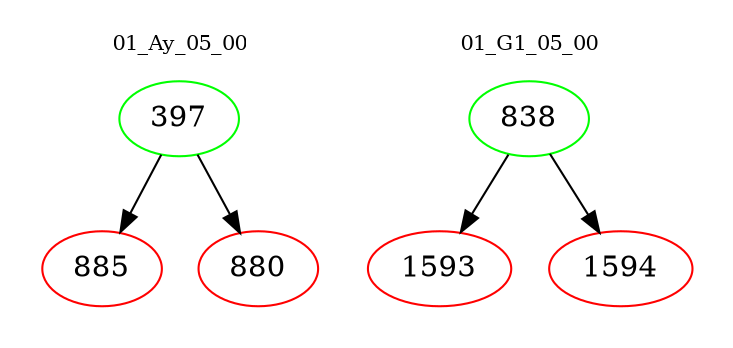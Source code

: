 digraph{
subgraph cluster_0 {
color = white
label = "01_Ay_05_00";
fontsize=10;
T0_397 [label="397", color="green"]
T0_397 -> T0_885 [color="black"]
T0_885 [label="885", color="red"]
T0_397 -> T0_880 [color="black"]
T0_880 [label="880", color="red"]
}
subgraph cluster_1 {
color = white
label = "01_G1_05_00";
fontsize=10;
T1_838 [label="838", color="green"]
T1_838 -> T1_1593 [color="black"]
T1_1593 [label="1593", color="red"]
T1_838 -> T1_1594 [color="black"]
T1_1594 [label="1594", color="red"]
}
}
